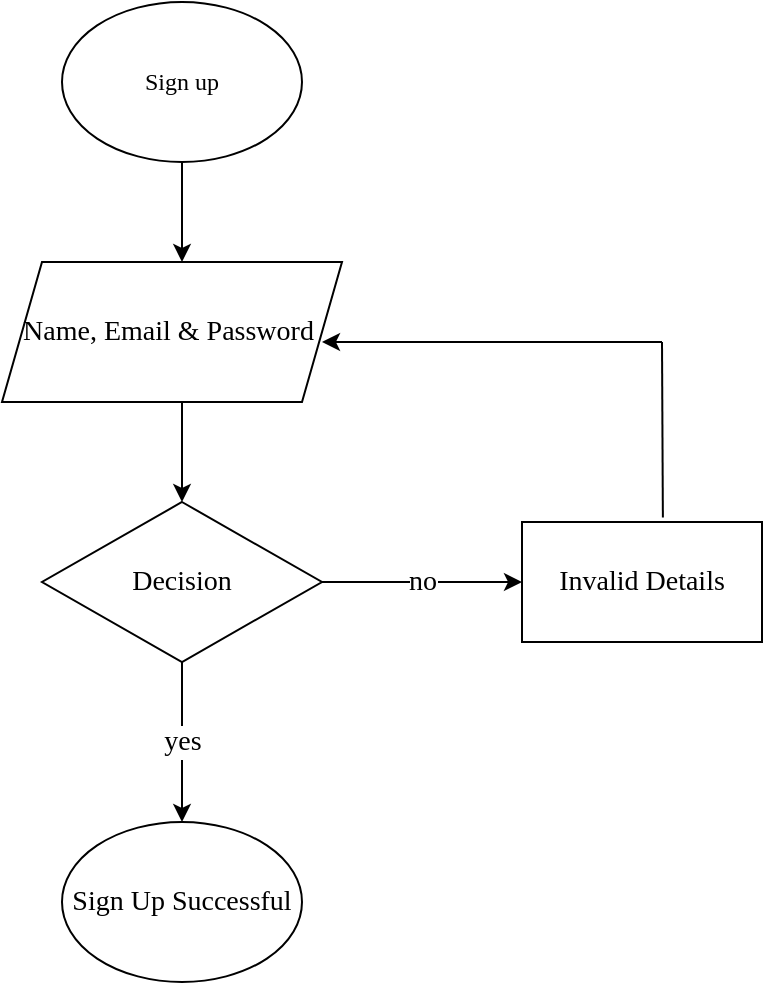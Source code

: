 <mxfile version="19.0.1" type="device"><diagram id="C5RBs43oDa-KdzZeNtuy" name="Page-1"><mxGraphModel dx="1038" dy="571" grid="1" gridSize="10" guides="1" tooltips="1" connect="1" arrows="1" fold="1" page="1" pageScale="1" pageWidth="827" pageHeight="1169" math="0" shadow="0"><root><mxCell id="WIyWlLk6GJQsqaUBKTNV-0"/><mxCell id="WIyWlLk6GJQsqaUBKTNV-1" parent="WIyWlLk6GJQsqaUBKTNV-0"/><mxCell id="XY4hi4iA6w4xlzg36PP_-0" value="&lt;font face=&quot;Times New Roman&quot;&gt;Sign up&lt;/font&gt;" style="ellipse;whiteSpace=wrap;html=1;" vertex="1" parent="WIyWlLk6GJQsqaUBKTNV-1"><mxGeometry x="280" y="30" width="120" height="80" as="geometry"/></mxCell><mxCell id="XY4hi4iA6w4xlzg36PP_-1" value="Name, Email &amp;amp; Password&amp;nbsp;" style="shape=parallelogram;perimeter=parallelogramPerimeter;whiteSpace=wrap;html=1;fixedSize=1;fontFamily=Times New Roman;fontSize=14;" vertex="1" parent="WIyWlLk6GJQsqaUBKTNV-1"><mxGeometry x="250" y="160" width="170" height="70" as="geometry"/></mxCell><mxCell id="XY4hi4iA6w4xlzg36PP_-2" value="Decision" style="rhombus;whiteSpace=wrap;html=1;fontFamily=Times New Roman;fontSize=14;" vertex="1" parent="WIyWlLk6GJQsqaUBKTNV-1"><mxGeometry x="270" y="280" width="140" height="80" as="geometry"/></mxCell><mxCell id="XY4hi4iA6w4xlzg36PP_-3" value="Invalid Details" style="rounded=0;whiteSpace=wrap;html=1;fontFamily=Times New Roman;fontSize=14;" vertex="1" parent="WIyWlLk6GJQsqaUBKTNV-1"><mxGeometry x="510" y="290" width="120" height="60" as="geometry"/></mxCell><mxCell id="XY4hi4iA6w4xlzg36PP_-4" value="Sign Up Successful" style="ellipse;whiteSpace=wrap;html=1;fontFamily=Times New Roman;fontSize=14;" vertex="1" parent="WIyWlLk6GJQsqaUBKTNV-1"><mxGeometry x="280" y="440" width="120" height="80" as="geometry"/></mxCell><mxCell id="XY4hi4iA6w4xlzg36PP_-6" value="no" style="endArrow=classic;html=1;rounded=0;fontFamily=Times New Roman;fontSize=14;entryX=0;entryY=0.5;entryDx=0;entryDy=0;" edge="1" parent="WIyWlLk6GJQsqaUBKTNV-1" target="XY4hi4iA6w4xlzg36PP_-3"><mxGeometry width="50" height="50" relative="1" as="geometry"><mxPoint x="410" y="320" as="sourcePoint"/><mxPoint x="440" y="270" as="targetPoint"/></mxGeometry></mxCell><mxCell id="XY4hi4iA6w4xlzg36PP_-7" value="yes" style="endArrow=classic;html=1;rounded=0;fontFamily=Times New Roman;fontSize=14;exitX=0.5;exitY=1;exitDx=0;exitDy=0;entryX=0.5;entryY=0;entryDx=0;entryDy=0;" edge="1" parent="WIyWlLk6GJQsqaUBKTNV-1" source="XY4hi4iA6w4xlzg36PP_-2" target="XY4hi4iA6w4xlzg36PP_-4"><mxGeometry width="50" height="50" relative="1" as="geometry"><mxPoint x="390" y="320" as="sourcePoint"/><mxPoint x="440" y="270" as="targetPoint"/></mxGeometry></mxCell><mxCell id="XY4hi4iA6w4xlzg36PP_-9" value="" style="endArrow=classic;html=1;rounded=0;fontFamily=Times New Roman;fontSize=14;exitX=0.5;exitY=1;exitDx=0;exitDy=0;" edge="1" parent="WIyWlLk6GJQsqaUBKTNV-1" source="XY4hi4iA6w4xlzg36PP_-0"><mxGeometry width="50" height="50" relative="1" as="geometry"><mxPoint x="340" y="160" as="sourcePoint"/><mxPoint x="340" y="160" as="targetPoint"/></mxGeometry></mxCell><mxCell id="XY4hi4iA6w4xlzg36PP_-13" value="" style="endArrow=classic;html=1;rounded=0;fontFamily=Times New Roman;fontSize=14;entryX=0.5;entryY=0;entryDx=0;entryDy=0;" edge="1" parent="WIyWlLk6GJQsqaUBKTNV-1" target="XY4hi4iA6w4xlzg36PP_-2"><mxGeometry width="50" height="50" relative="1" as="geometry"><mxPoint x="340" y="230" as="sourcePoint"/><mxPoint x="390" y="240" as="targetPoint"/></mxGeometry></mxCell><mxCell id="XY4hi4iA6w4xlzg36PP_-14" value="" style="endArrow=none;html=1;rounded=0;fontFamily=Times New Roman;fontSize=14;exitX=0.587;exitY=-0.037;exitDx=0;exitDy=0;exitPerimeter=0;" edge="1" parent="WIyWlLk6GJQsqaUBKTNV-1" source="XY4hi4iA6w4xlzg36PP_-3"><mxGeometry width="50" height="50" relative="1" as="geometry"><mxPoint x="580" y="280" as="sourcePoint"/><mxPoint x="580" y="200" as="targetPoint"/></mxGeometry></mxCell><mxCell id="XY4hi4iA6w4xlzg36PP_-16" value="" style="endArrow=classic;html=1;rounded=0;fontFamily=Times New Roman;fontSize=14;" edge="1" parent="WIyWlLk6GJQsqaUBKTNV-1"><mxGeometry width="50" height="50" relative="1" as="geometry"><mxPoint x="580" y="200" as="sourcePoint"/><mxPoint x="410" y="200" as="targetPoint"/></mxGeometry></mxCell></root></mxGraphModel></diagram></mxfile>